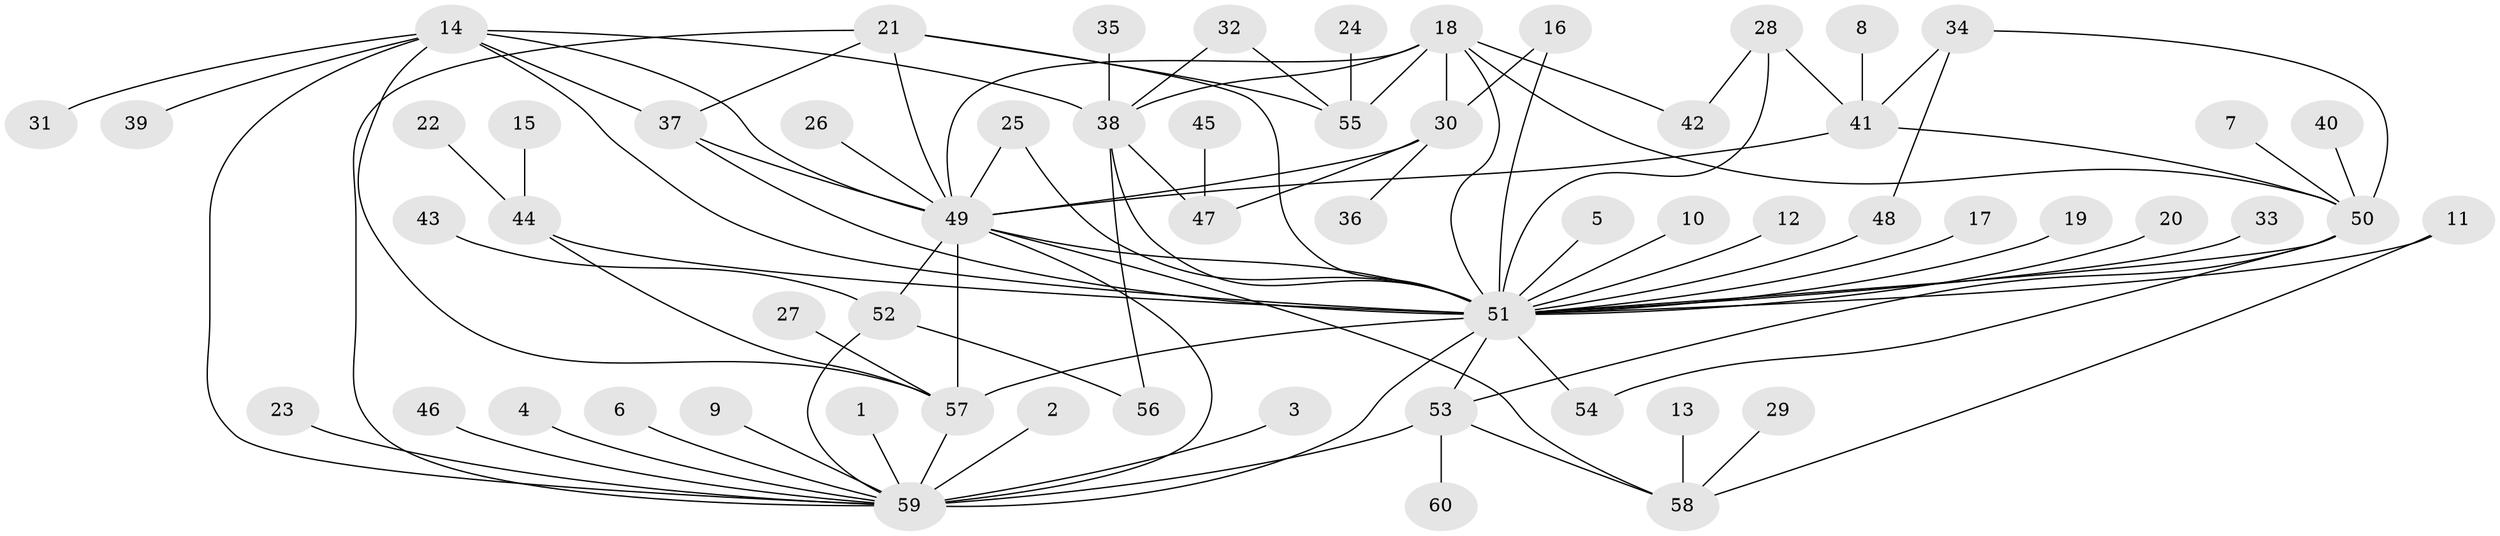 // original degree distribution, {20: 0.008333333333333333, 1: 0.5, 22: 0.008333333333333333, 6: 0.041666666666666664, 9: 0.016666666666666666, 10: 0.008333333333333333, 12: 0.008333333333333333, 4: 0.06666666666666667, 8: 0.025, 11: 0.008333333333333333, 3: 0.075, 5: 0.041666666666666664, 2: 0.18333333333333332, 7: 0.008333333333333333}
// Generated by graph-tools (version 1.1) at 2025/49/03/09/25 03:49:47]
// undirected, 60 vertices, 93 edges
graph export_dot {
graph [start="1"]
  node [color=gray90,style=filled];
  1;
  2;
  3;
  4;
  5;
  6;
  7;
  8;
  9;
  10;
  11;
  12;
  13;
  14;
  15;
  16;
  17;
  18;
  19;
  20;
  21;
  22;
  23;
  24;
  25;
  26;
  27;
  28;
  29;
  30;
  31;
  32;
  33;
  34;
  35;
  36;
  37;
  38;
  39;
  40;
  41;
  42;
  43;
  44;
  45;
  46;
  47;
  48;
  49;
  50;
  51;
  52;
  53;
  54;
  55;
  56;
  57;
  58;
  59;
  60;
  1 -- 59 [weight=1.0];
  2 -- 59 [weight=1.0];
  3 -- 59 [weight=1.0];
  4 -- 59 [weight=1.0];
  5 -- 51 [weight=1.0];
  6 -- 59 [weight=1.0];
  7 -- 50 [weight=1.0];
  8 -- 41 [weight=1.0];
  9 -- 59 [weight=1.0];
  10 -- 51 [weight=1.0];
  11 -- 51 [weight=1.0];
  11 -- 58 [weight=1.0];
  12 -- 51 [weight=1.0];
  13 -- 58 [weight=1.0];
  14 -- 31 [weight=1.0];
  14 -- 37 [weight=1.0];
  14 -- 38 [weight=1.0];
  14 -- 39 [weight=1.0];
  14 -- 49 [weight=1.0];
  14 -- 51 [weight=1.0];
  14 -- 57 [weight=1.0];
  14 -- 59 [weight=1.0];
  15 -- 44 [weight=1.0];
  16 -- 30 [weight=1.0];
  16 -- 51 [weight=1.0];
  17 -- 51 [weight=1.0];
  18 -- 30 [weight=1.0];
  18 -- 38 [weight=1.0];
  18 -- 42 [weight=1.0];
  18 -- 49 [weight=1.0];
  18 -- 50 [weight=1.0];
  18 -- 51 [weight=1.0];
  18 -- 55 [weight=1.0];
  19 -- 51 [weight=1.0];
  20 -- 51 [weight=1.0];
  21 -- 37 [weight=1.0];
  21 -- 49 [weight=1.0];
  21 -- 51 [weight=1.0];
  21 -- 55 [weight=1.0];
  21 -- 59 [weight=1.0];
  22 -- 44 [weight=1.0];
  23 -- 59 [weight=1.0];
  24 -- 55 [weight=1.0];
  25 -- 49 [weight=1.0];
  25 -- 51 [weight=1.0];
  26 -- 49 [weight=1.0];
  27 -- 57 [weight=1.0];
  28 -- 41 [weight=1.0];
  28 -- 42 [weight=1.0];
  28 -- 51 [weight=2.0];
  29 -- 58 [weight=1.0];
  30 -- 36 [weight=1.0];
  30 -- 47 [weight=1.0];
  30 -- 49 [weight=1.0];
  32 -- 38 [weight=1.0];
  32 -- 55 [weight=1.0];
  33 -- 51 [weight=1.0];
  34 -- 41 [weight=1.0];
  34 -- 48 [weight=1.0];
  34 -- 50 [weight=1.0];
  35 -- 38 [weight=1.0];
  37 -- 49 [weight=1.0];
  37 -- 51 [weight=1.0];
  38 -- 47 [weight=1.0];
  38 -- 51 [weight=1.0];
  38 -- 56 [weight=1.0];
  40 -- 50 [weight=1.0];
  41 -- 49 [weight=1.0];
  41 -- 50 [weight=1.0];
  43 -- 52 [weight=1.0];
  44 -- 51 [weight=2.0];
  44 -- 57 [weight=1.0];
  45 -- 47 [weight=1.0];
  46 -- 59 [weight=1.0];
  48 -- 51 [weight=3.0];
  49 -- 51 [weight=3.0];
  49 -- 52 [weight=1.0];
  49 -- 57 [weight=1.0];
  49 -- 58 [weight=1.0];
  49 -- 59 [weight=1.0];
  50 -- 51 [weight=2.0];
  50 -- 53 [weight=1.0];
  50 -- 54 [weight=1.0];
  51 -- 53 [weight=2.0];
  51 -- 54 [weight=1.0];
  51 -- 57 [weight=1.0];
  51 -- 59 [weight=4.0];
  52 -- 56 [weight=1.0];
  52 -- 59 [weight=1.0];
  53 -- 58 [weight=1.0];
  53 -- 59 [weight=1.0];
  53 -- 60 [weight=1.0];
  57 -- 59 [weight=1.0];
}
